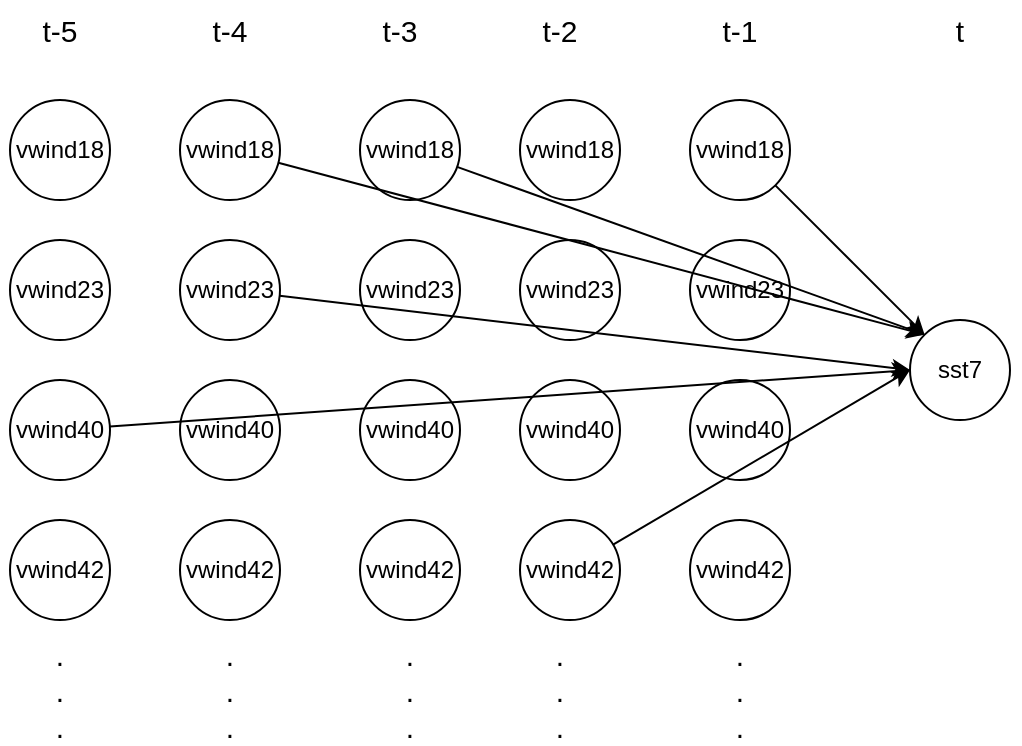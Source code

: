 <mxfile>
    <diagram id="DuEhG3eD3yXwqcYokCDu" name="第 1 页">
        <mxGraphModel dx="847" dy="881" grid="1" gridSize="10" guides="1" tooltips="1" connect="1" arrows="1" fold="1" page="1" pageScale="1" pageWidth="3300" pageHeight="4681" math="0" shadow="0">
            <root>
                <mxCell id="0"/>
                <mxCell id="1" parent="0"/>
                <mxCell id="2" value="vwind18" style="ellipse;whiteSpace=wrap;html=1;aspect=fixed;" vertex="1" parent="1">
                    <mxGeometry x="85" y="240" width="50" height="50" as="geometry"/>
                </mxCell>
                <mxCell id="3" value="vwind23" style="ellipse;whiteSpace=wrap;html=1;aspect=fixed;" vertex="1" parent="1">
                    <mxGeometry x="85" y="310" width="50" height="50" as="geometry"/>
                </mxCell>
                <mxCell id="4" value="vwind40" style="ellipse;whiteSpace=wrap;html=1;aspect=fixed;" vertex="1" parent="1">
                    <mxGeometry x="85" y="380" width="50" height="50" as="geometry"/>
                </mxCell>
                <mxCell id="5" value="vwind42" style="ellipse;whiteSpace=wrap;html=1;aspect=fixed;" vertex="1" parent="1">
                    <mxGeometry x="85" y="450" width="50" height="50" as="geometry"/>
                </mxCell>
                <mxCell id="16" value="vwind18" style="ellipse;whiteSpace=wrap;html=1;aspect=fixed;" vertex="1" parent="1">
                    <mxGeometry x="170" y="240" width="50" height="50" as="geometry"/>
                </mxCell>
                <mxCell id="17" value="vwind23" style="ellipse;whiteSpace=wrap;html=1;aspect=fixed;" vertex="1" parent="1">
                    <mxGeometry x="170" y="310" width="50" height="50" as="geometry"/>
                </mxCell>
                <mxCell id="18" value="vwind40" style="ellipse;whiteSpace=wrap;html=1;aspect=fixed;" vertex="1" parent="1">
                    <mxGeometry x="170" y="380" width="50" height="50" as="geometry"/>
                </mxCell>
                <mxCell id="19" value="vwind42" style="ellipse;whiteSpace=wrap;html=1;aspect=fixed;" vertex="1" parent="1">
                    <mxGeometry x="170" y="450" width="50" height="50" as="geometry"/>
                </mxCell>
                <mxCell id="24" value="vwind18" style="ellipse;whiteSpace=wrap;html=1;aspect=fixed;" vertex="1" parent="1">
                    <mxGeometry x="260" y="240" width="50" height="50" as="geometry"/>
                </mxCell>
                <mxCell id="25" value="vwind23" style="ellipse;whiteSpace=wrap;html=1;aspect=fixed;" vertex="1" parent="1">
                    <mxGeometry x="260" y="310" width="50" height="50" as="geometry"/>
                </mxCell>
                <mxCell id="26" value="vwind40" style="ellipse;whiteSpace=wrap;html=1;aspect=fixed;" vertex="1" parent="1">
                    <mxGeometry x="260" y="380" width="50" height="50" as="geometry"/>
                </mxCell>
                <mxCell id="27" value="vwind42" style="ellipse;whiteSpace=wrap;html=1;aspect=fixed;" vertex="1" parent="1">
                    <mxGeometry x="260" y="450" width="50" height="50" as="geometry"/>
                </mxCell>
                <mxCell id="32" value="vwind18" style="ellipse;whiteSpace=wrap;html=1;aspect=fixed;" vertex="1" parent="1">
                    <mxGeometry x="340" y="240" width="50" height="50" as="geometry"/>
                </mxCell>
                <mxCell id="33" value="vwind23" style="ellipse;whiteSpace=wrap;html=1;aspect=fixed;" vertex="1" parent="1">
                    <mxGeometry x="340" y="310" width="50" height="50" as="geometry"/>
                </mxCell>
                <mxCell id="34" value="vwind40" style="ellipse;whiteSpace=wrap;html=1;aspect=fixed;" vertex="1" parent="1">
                    <mxGeometry x="340" y="380" width="50" height="50" as="geometry"/>
                </mxCell>
                <mxCell id="35" value="vwind42" style="ellipse;whiteSpace=wrap;html=1;aspect=fixed;" vertex="1" parent="1">
                    <mxGeometry x="340" y="450" width="50" height="50" as="geometry"/>
                </mxCell>
                <mxCell id="85" style="edgeStyle=none;html=1;entryX=0;entryY=0;entryDx=0;entryDy=0;fontSize=15;" edge="1" parent="1" source="40" target="48">
                    <mxGeometry relative="1" as="geometry"/>
                </mxCell>
                <mxCell id="40" value="vwind18" style="ellipse;whiteSpace=wrap;html=1;aspect=fixed;" vertex="1" parent="1">
                    <mxGeometry x="425" y="240" width="50" height="50" as="geometry"/>
                </mxCell>
                <mxCell id="41" value="vwind23" style="ellipse;whiteSpace=wrap;html=1;aspect=fixed;" vertex="1" parent="1">
                    <mxGeometry x="425" y="310" width="50" height="50" as="geometry"/>
                </mxCell>
                <mxCell id="42" value="vwind40" style="ellipse;whiteSpace=wrap;html=1;aspect=fixed;" vertex="1" parent="1">
                    <mxGeometry x="425" y="380" width="50" height="50" as="geometry"/>
                </mxCell>
                <mxCell id="43" value="vwind42" style="ellipse;whiteSpace=wrap;html=1;aspect=fixed;" vertex="1" parent="1">
                    <mxGeometry x="425" y="450" width="50" height="50" as="geometry"/>
                </mxCell>
                <mxCell id="48" value="sst7" style="ellipse;whiteSpace=wrap;html=1;aspect=fixed;" vertex="1" parent="1">
                    <mxGeometry x="535" y="350" width="50" height="50" as="geometry"/>
                </mxCell>
                <mxCell id="49" value="&lt;font style=&quot;font-size: 15px;&quot;&gt;t-5&lt;/font&gt;" style="text;html=1;strokeColor=none;fillColor=none;align=center;verticalAlign=middle;whiteSpace=wrap;rounded=0;" vertex="1" parent="1">
                    <mxGeometry x="80" y="190" width="60" height="30" as="geometry"/>
                </mxCell>
                <mxCell id="50" value="&lt;font style=&quot;font-size: 15px;&quot;&gt;t-4&lt;/font&gt;" style="text;html=1;strokeColor=none;fillColor=none;align=center;verticalAlign=middle;whiteSpace=wrap;rounded=0;" vertex="1" parent="1">
                    <mxGeometry x="165" y="190" width="60" height="30" as="geometry"/>
                </mxCell>
                <mxCell id="51" value="&lt;font style=&quot;font-size: 15px;&quot;&gt;t-3&lt;/font&gt;" style="text;html=1;strokeColor=none;fillColor=none;align=center;verticalAlign=middle;whiteSpace=wrap;rounded=0;" vertex="1" parent="1">
                    <mxGeometry x="250" y="190" width="60" height="30" as="geometry"/>
                </mxCell>
                <mxCell id="52" value="&lt;font style=&quot;font-size: 15px;&quot;&gt;t-2&lt;/font&gt;" style="text;html=1;strokeColor=none;fillColor=none;align=center;verticalAlign=middle;whiteSpace=wrap;rounded=0;" vertex="1" parent="1">
                    <mxGeometry x="330" y="190" width="60" height="30" as="geometry"/>
                </mxCell>
                <mxCell id="53" value="&lt;font style=&quot;font-size: 15px;&quot;&gt;t-1&lt;/font&gt;" style="text;html=1;strokeColor=none;fillColor=none;align=center;verticalAlign=middle;whiteSpace=wrap;rounded=0;" vertex="1" parent="1">
                    <mxGeometry x="420" y="190" width="60" height="30" as="geometry"/>
                </mxCell>
                <mxCell id="54" value="&lt;font style=&quot;font-size: 15px;&quot;&gt;t&lt;/font&gt;" style="text;html=1;strokeColor=none;fillColor=none;align=center;verticalAlign=middle;whiteSpace=wrap;rounded=0;" vertex="1" parent="1">
                    <mxGeometry x="530" y="190" width="60" height="30" as="geometry"/>
                </mxCell>
                <mxCell id="82" style="edgeStyle=none;html=1;entryX=0;entryY=0;entryDx=0;entryDy=0;fontSize=15;" edge="1" parent="1" source="16" target="48">
                    <mxGeometry relative="1" as="geometry"/>
                </mxCell>
                <mxCell id="83" style="edgeStyle=none;html=1;entryX=0;entryY=0;entryDx=0;entryDy=0;fontSize=15;" edge="1" parent="1" source="24" target="48">
                    <mxGeometry relative="1" as="geometry"/>
                </mxCell>
                <mxCell id="86" style="edgeStyle=none;html=1;entryX=0;entryY=0.5;entryDx=0;entryDy=0;fontSize=15;" edge="1" parent="1" source="35" target="48">
                    <mxGeometry relative="1" as="geometry"/>
                </mxCell>
                <mxCell id="87" style="edgeStyle=none;html=1;entryX=0;entryY=0.5;entryDx=0;entryDy=0;fontSize=15;" edge="1" parent="1" source="17" target="48">
                    <mxGeometry relative="1" as="geometry"/>
                </mxCell>
                <mxCell id="88" style="edgeStyle=none;html=1;entryX=0;entryY=0.5;entryDx=0;entryDy=0;fontSize=15;" edge="1" parent="1" source="4" target="48">
                    <mxGeometry relative="1" as="geometry"/>
                </mxCell>
                <mxCell id="89" value=".&lt;br&gt;.&lt;br&gt;." style="text;html=1;strokeColor=none;fillColor=none;align=center;verticalAlign=middle;whiteSpace=wrap;rounded=0;fontSize=15;" vertex="1" parent="1">
                    <mxGeometry x="80" y="520" width="60" height="30" as="geometry"/>
                </mxCell>
                <mxCell id="90" value=".&lt;br&gt;.&lt;br&gt;." style="text;html=1;strokeColor=none;fillColor=none;align=center;verticalAlign=middle;whiteSpace=wrap;rounded=0;fontSize=15;" vertex="1" parent="1">
                    <mxGeometry x="165" y="520" width="60" height="30" as="geometry"/>
                </mxCell>
                <mxCell id="91" value=".&lt;br&gt;.&lt;br&gt;." style="text;html=1;strokeColor=none;fillColor=none;align=center;verticalAlign=middle;whiteSpace=wrap;rounded=0;fontSize=15;" vertex="1" parent="1">
                    <mxGeometry x="255" y="520" width="60" height="30" as="geometry"/>
                </mxCell>
                <mxCell id="92" value=".&lt;br&gt;.&lt;br&gt;." style="text;html=1;strokeColor=none;fillColor=none;align=center;verticalAlign=middle;whiteSpace=wrap;rounded=0;fontSize=15;" vertex="1" parent="1">
                    <mxGeometry x="330" y="520" width="60" height="30" as="geometry"/>
                </mxCell>
                <mxCell id="93" value=".&lt;br&gt;.&lt;br&gt;." style="text;html=1;strokeColor=none;fillColor=none;align=center;verticalAlign=middle;whiteSpace=wrap;rounded=0;fontSize=15;" vertex="1" parent="1">
                    <mxGeometry x="420" y="520" width="60" height="30" as="geometry"/>
                </mxCell>
            </root>
        </mxGraphModel>
    </diagram>
</mxfile>